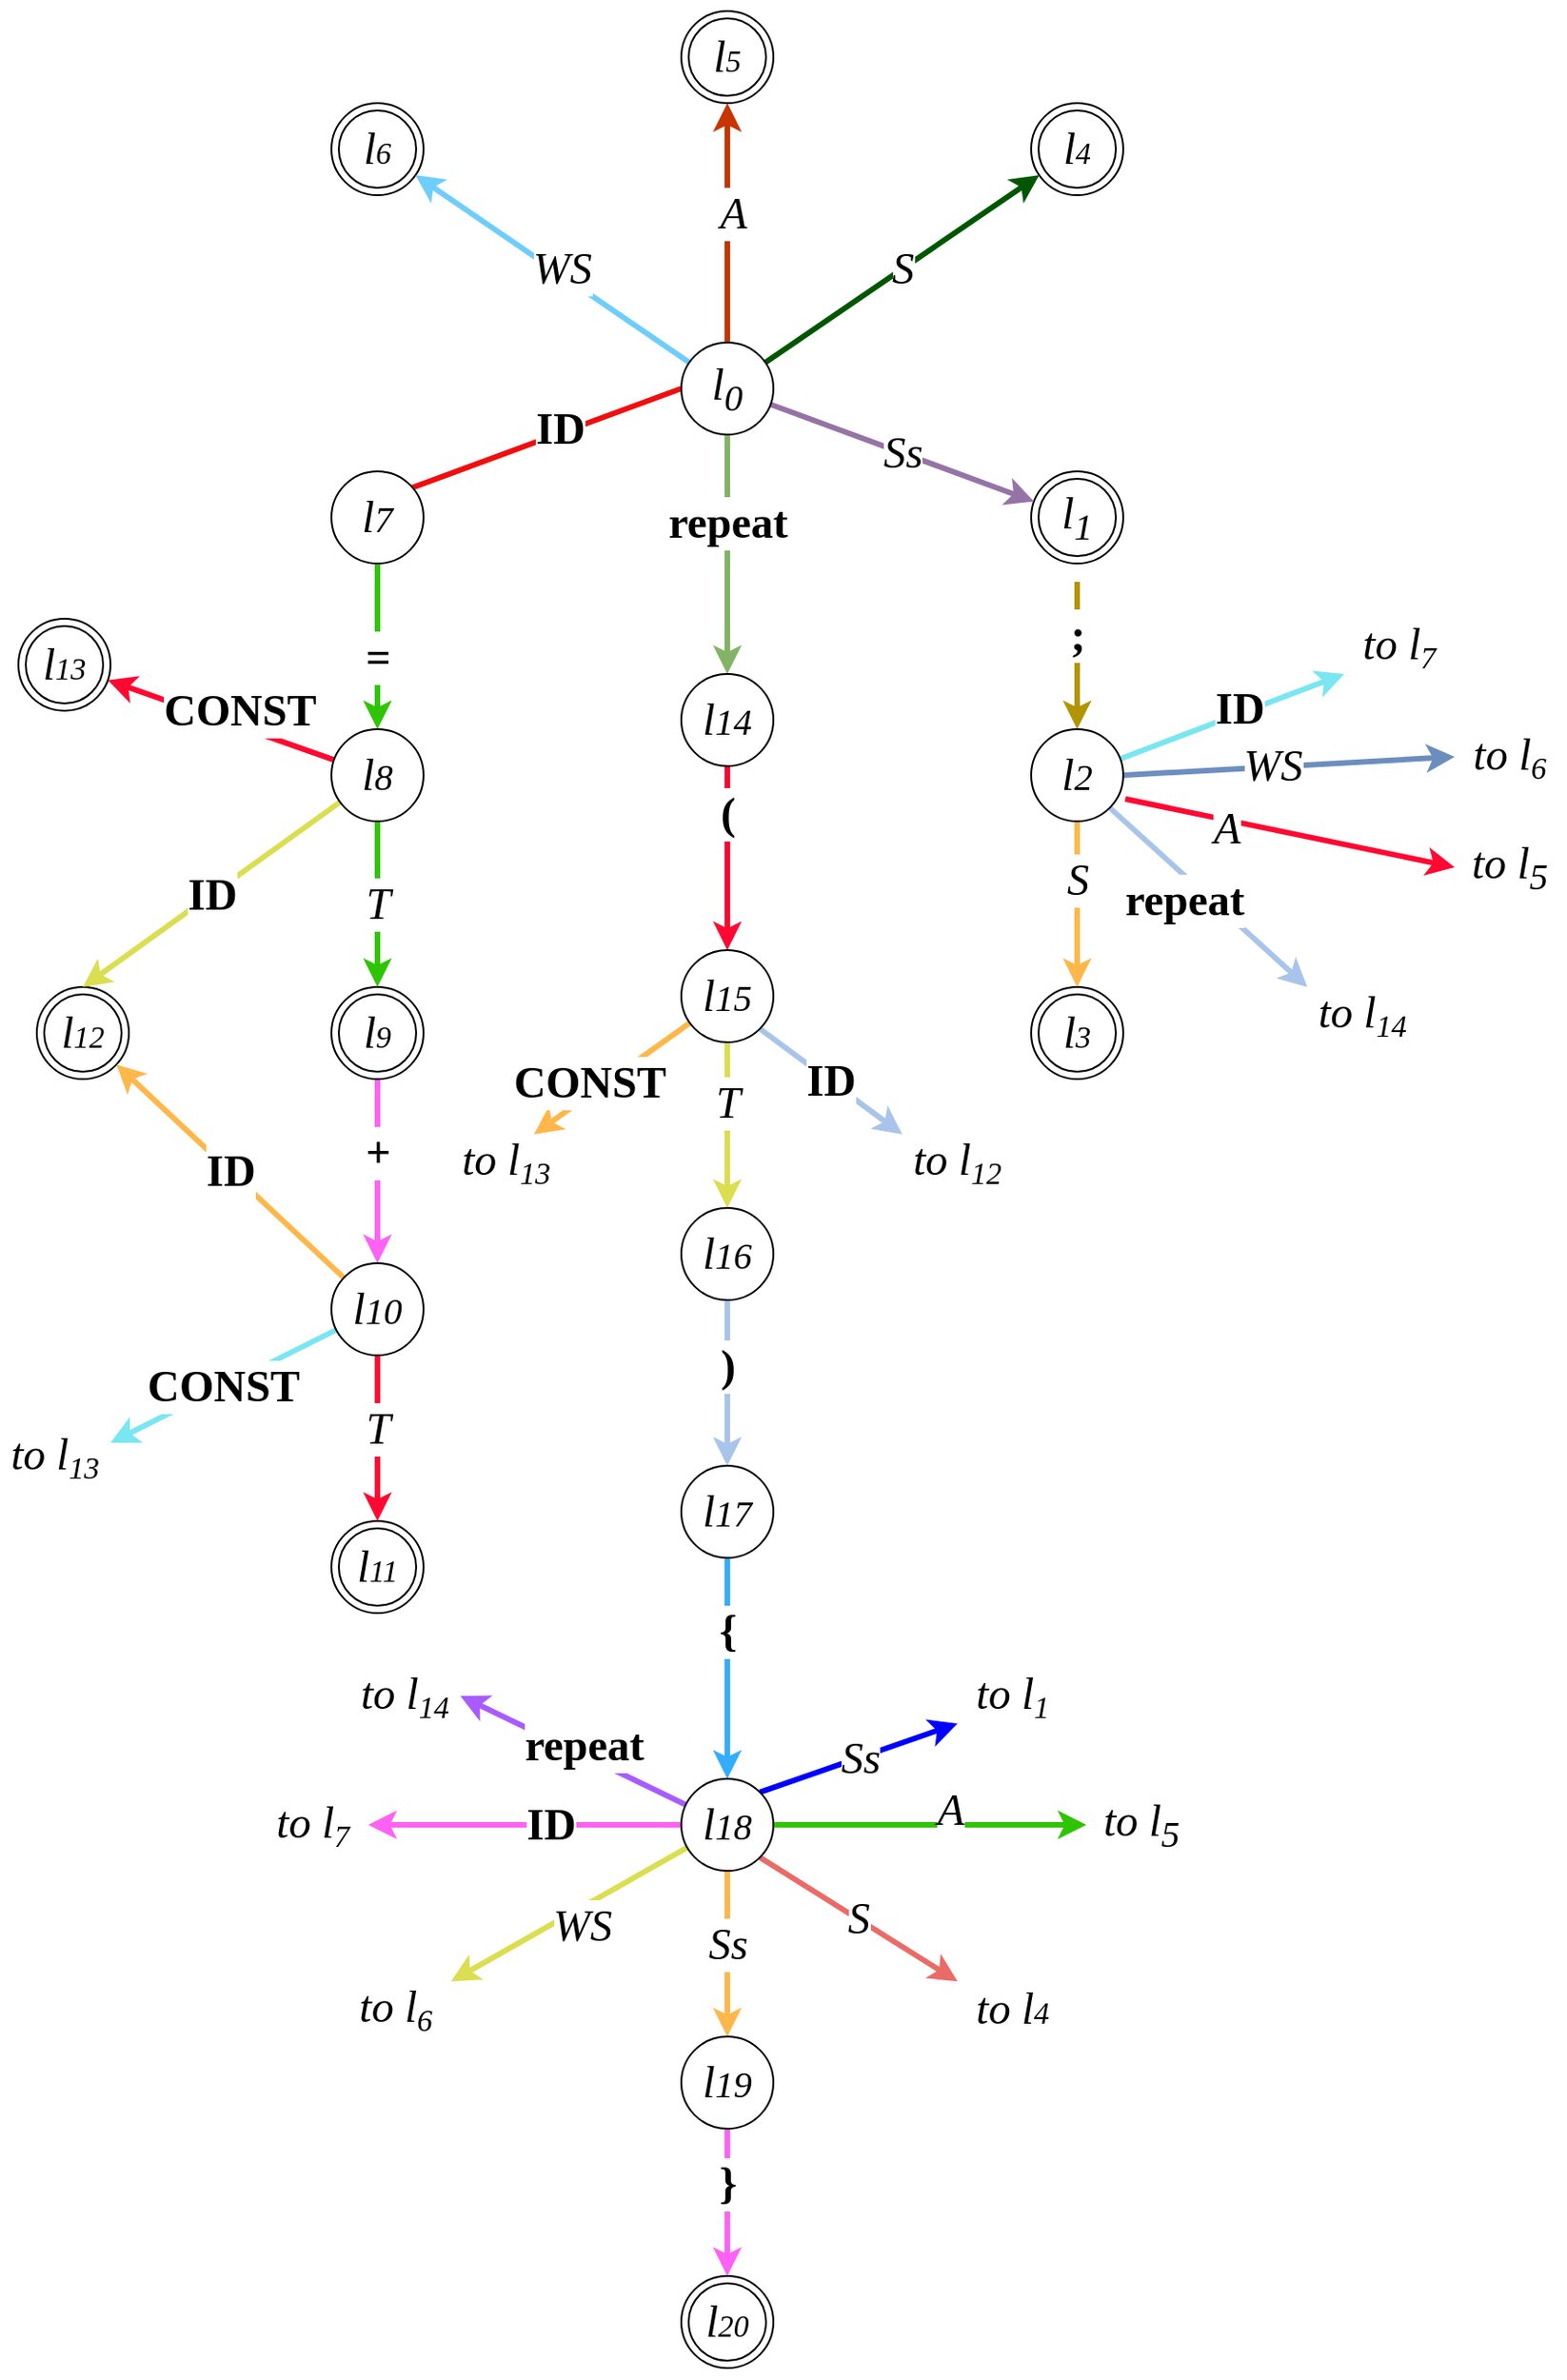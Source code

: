 <mxfile version="15.8.7" type="device"><diagram name="Page-1" id="2a216829-ef6e-dabb-86c1-c78162f3ba2b"><mxGraphModel dx="1102" dy="865" grid="1" gridSize="10" guides="1" tooltips="1" connect="1" arrows="1" fold="1" page="1" pageScale="1" pageWidth="3300" pageHeight="4681" background="none" math="0" shadow="0"><root><mxCell id="0"/><mxCell id="1" parent="0"/><mxCell id="V0KPTfRZTyDZr5wtNI3Q-46" value="&lt;b&gt;;&lt;/b&gt;" style="rounded=0;orthogonalLoop=1;jettySize=auto;html=1;entryDx=0;entryDy=0;fontFamily=Times New Roman;fontSize=24;elbow=vertical;orthogonal=1;fillColor=#e3c800;strokeColor=#B09500;strokeWidth=3;entryX=0.5;entryY=0;" parent="1" target="V0KPTfRZTyDZr5wtNI3Q-17" edge="1"><mxGeometry x="-0.25" relative="1" as="geometry"><mxPoint x="1165" y="340" as="sourcePoint"/><mxPoint y="-1" as="offset"/></mxGeometry></mxCell><mxCell id="V0KPTfRZTyDZr5wtNI3Q-1" value="&lt;h1&gt;&lt;i style=&quot;font-weight: normal&quot;&gt;&lt;font face=&quot;Times New Roman&quot;&gt;l&lt;sub&gt;1&lt;/sub&gt;&lt;/font&gt;&lt;/i&gt;&lt;/h1&gt;" style="ellipse;shape=doubleEllipse;whiteSpace=wrap;html=1;aspect=fixed;" parent="1" vertex="1"><mxGeometry x="1140" y="280" width="50" height="50" as="geometry"/></mxCell><mxCell id="V0KPTfRZTyDZr5wtNI3Q-6" value="&lt;h1&gt;&lt;i style=&quot;font-weight: normal&quot;&gt;&lt;font face=&quot;Times New Roman&quot;&gt;l&lt;span style=&quot;font-size: 16.667px&quot;&gt;20&lt;/span&gt;&lt;/font&gt;&lt;/i&gt;&lt;/h1&gt;" style="ellipse;shape=doubleEllipse;whiteSpace=wrap;html=1;aspect=fixed;" parent="1" vertex="1"><mxGeometry x="950" y="1260" width="50" height="50" as="geometry"/></mxCell><mxCell id="V0KPTfRZTyDZr5wtNI3Q-7" value="&lt;h1&gt;&lt;i style=&quot;font-weight: normal&quot;&gt;&lt;font face=&quot;Times New Roman&quot;&gt;l&lt;span style=&quot;font-size: 16.667px&quot;&gt;13&lt;/span&gt;&lt;/font&gt;&lt;/i&gt;&lt;/h1&gt;" style="ellipse;shape=doubleEllipse;whiteSpace=wrap;html=1;aspect=fixed;" parent="1" vertex="1"><mxGeometry x="590" y="360" width="50" height="50" as="geometry"/></mxCell><mxCell id="V0KPTfRZTyDZr5wtNI3Q-8" value="&lt;h1&gt;&lt;i style=&quot;font-weight: normal&quot;&gt;&lt;font face=&quot;Times New Roman&quot;&gt;l&lt;span style=&quot;font-size: 16.667px&quot;&gt;12&lt;/span&gt;&lt;/font&gt;&lt;/i&gt;&lt;/h1&gt;" style="ellipse;shape=doubleEllipse;whiteSpace=wrap;html=1;aspect=fixed;" parent="1" vertex="1"><mxGeometry x="600" y="560" width="50" height="50" as="geometry"/></mxCell><mxCell id="V0KPTfRZTyDZr5wtNI3Q-9" value="&lt;h1&gt;&lt;i style=&quot;font-weight: normal&quot;&gt;&lt;font face=&quot;Times New Roman&quot;&gt;l&lt;span style=&quot;font-size: 16.667px&quot;&gt;11&lt;/span&gt;&lt;/font&gt;&lt;/i&gt;&lt;/h1&gt;" style="ellipse;shape=doubleEllipse;whiteSpace=wrap;html=1;aspect=fixed;" parent="1" vertex="1"><mxGeometry x="760" y="850" width="50" height="50" as="geometry"/></mxCell><mxCell id="V0KPTfRZTyDZr5wtNI3Q-54" value="&lt;b&gt;+&lt;/b&gt;" style="orthogonalLoop=1;jettySize=auto;html=1;exitDx=0;exitDy=0;fontFamily=Times New Roman;fontSize=24;elbow=vertical;orthogonal=1;strokeColor=#FF61F4;strokeWidth=3;entryX=0.5;entryY=0;entryDx=0;entryDy=0;" parent="1" source="V0KPTfRZTyDZr5wtNI3Q-10" target="V0KPTfRZTyDZr5wtNI3Q-21" edge="1"><mxGeometry x="-0.2" relative="1" as="geometry"><mxPoint x="2125" y="820" as="targetPoint"/><mxPoint as="offset"/></mxGeometry></mxCell><mxCell id="V0KPTfRZTyDZr5wtNI3Q-10" value="&lt;h1&gt;&lt;i style=&quot;font-weight: normal&quot;&gt;&lt;font face=&quot;Times New Roman&quot;&gt;l&lt;span style=&quot;font-size: 16.667px&quot;&gt;9&lt;/span&gt;&lt;/font&gt;&lt;/i&gt;&lt;/h1&gt;" style="ellipse;shape=doubleEllipse;whiteSpace=wrap;html=1;aspect=fixed;" parent="1" vertex="1"><mxGeometry x="760" y="560" width="50" height="50" as="geometry"/></mxCell><mxCell id="V0KPTfRZTyDZr5wtNI3Q-11" value="&lt;h1&gt;&lt;i style=&quot;font-weight: normal&quot;&gt;&lt;font face=&quot;Times New Roman&quot;&gt;l&lt;span style=&quot;font-size: 16.667px&quot;&gt;6&lt;/span&gt;&lt;/font&gt;&lt;/i&gt;&lt;/h1&gt;" style="ellipse;shape=doubleEllipse;whiteSpace=wrap;html=1;aspect=fixed;" parent="1" vertex="1"><mxGeometry x="760" y="80" width="50" height="50" as="geometry"/></mxCell><mxCell id="V0KPTfRZTyDZr5wtNI3Q-12" value="&lt;h1&gt;&lt;i style=&quot;font-weight: normal&quot;&gt;&lt;font face=&quot;Times New Roman&quot;&gt;l&lt;span style=&quot;font-size: 16.667px&quot;&gt;5&lt;/span&gt;&lt;/font&gt;&lt;/i&gt;&lt;/h1&gt;" style="ellipse;shape=doubleEllipse;whiteSpace=wrap;html=1;aspect=fixed;" parent="1" vertex="1"><mxGeometry x="950" y="30" width="50" height="50" as="geometry"/></mxCell><mxCell id="V0KPTfRZTyDZr5wtNI3Q-13" value="&lt;h1&gt;&lt;i style=&quot;font-weight: normal&quot;&gt;&lt;font face=&quot;Times New Roman&quot;&gt;l&lt;span style=&quot;font-size: 16.667px&quot;&gt;4&lt;/span&gt;&lt;/font&gt;&lt;/i&gt;&lt;/h1&gt;" style="ellipse;shape=doubleEllipse;whiteSpace=wrap;html=1;aspect=fixed;" parent="1" vertex="1"><mxGeometry x="1140" y="80" width="50" height="50" as="geometry"/></mxCell><mxCell id="V0KPTfRZTyDZr5wtNI3Q-14" value="&lt;h1&gt;&lt;i style=&quot;font-weight: normal&quot;&gt;&lt;font face=&quot;Times New Roman&quot;&gt;l&lt;span style=&quot;font-size: 16.667px&quot;&gt;3&lt;/span&gt;&lt;/font&gt;&lt;/i&gt;&lt;/h1&gt;" style="ellipse;shape=doubleEllipse;whiteSpace=wrap;html=1;aspect=fixed;" parent="1" vertex="1"><mxGeometry x="1140" y="560" width="50" height="50" as="geometry"/></mxCell><mxCell id="V0KPTfRZTyDZr5wtNI3Q-45" value="&lt;i&gt;Ss&lt;/i&gt;" style="rounded=0;orthogonalLoop=1;jettySize=auto;html=1;exitDx=0;exitDy=0;entryDx=0;entryDy=0;fontFamily=Times New Roman;fontSize=24;elbow=vertical;orthogonal=1;strokeWidth=3;fillColor=#e1d5e7;strokeColor=#9673a6;" parent="1" source="V0KPTfRZTyDZr5wtNI3Q-16" target="V0KPTfRZTyDZr5wtNI3Q-1" edge="1"><mxGeometry relative="1" as="geometry"/></mxCell><mxCell id="V0KPTfRZTyDZr5wtNI3Q-48" value="&lt;i&gt;S&lt;/i&gt;" style="edgeStyle=orthogonalEdgeStyle;curved=1;rounded=0;orthogonalLoop=1;jettySize=auto;html=1;exitDx=0;exitDy=0;entryDx=0;entryDy=0;fontFamily=Times New Roman;fontSize=24;elbow=vertical;noEdgeStyle=1;orthogonal=1;fillColor=#008a00;strokeColor=#005700;strokeWidth=3;" parent="1" source="V0KPTfRZTyDZr5wtNI3Q-16" target="V0KPTfRZTyDZr5wtNI3Q-13" edge="1"><mxGeometry relative="1" as="geometry"/></mxCell><mxCell id="V0KPTfRZTyDZr5wtNI3Q-49" value="&lt;i&gt;A&lt;/i&gt;" style="edgeStyle=orthogonalEdgeStyle;curved=1;orthogonalLoop=1;jettySize=auto;html=1;exitDx=0;exitDy=0;entryDx=0;entryDy=0;entryPerimeter=0;fontFamily=Times New Roman;fontSize=24;elbow=vertical;noEdgeStyle=1;orthogonal=1;fillColor=#fa6800;strokeColor=#C73500;strokeWidth=3;" parent="1" source="V0KPTfRZTyDZr5wtNI3Q-16" target="V0KPTfRZTyDZr5wtNI3Q-12" edge="1"><mxGeometry x="0.08" y="-3" relative="1" as="geometry"><Array as="points"/><mxPoint as="offset"/></mxGeometry></mxCell><mxCell id="V0KPTfRZTyDZr5wtNI3Q-50" value="&lt;i&gt;WS&lt;/i&gt;" style="edgeStyle=orthogonalEdgeStyle;curved=1;orthogonalLoop=1;jettySize=auto;html=1;exitDx=0;exitDy=0;entryDx=0;entryDy=0;entryPerimeter=0;fontFamily=Times New Roman;fontSize=24;elbow=vertical;noEdgeStyle=1;orthogonal=1;fillColor=#cce5ff;strokeColor=#6FCDFC;strokeWidth=3;" parent="1" source="V0KPTfRZTyDZr5wtNI3Q-16" target="V0KPTfRZTyDZr5wtNI3Q-11" edge="1"><mxGeometry x="-0.053" y="-3" relative="1" as="geometry"><Array as="points"/><mxPoint as="offset"/></mxGeometry></mxCell><mxCell id="V0KPTfRZTyDZr5wtNI3Q-51" value="&lt;b&gt;ID&lt;/b&gt;" style="orthogonalLoop=1;jettySize=auto;html=1;entryDx=0;entryDy=0;fontFamily=Times New Roman;fontSize=24;elbow=vertical;orthogonal=1;fillColor=#6a00ff;strokeColor=#F00E0E;strokeWidth=3;entryX=0;entryY=0.5;exitX=0;exitY=0.5;exitDx=0;exitDy=0;" parent="1" source="V0KPTfRZTyDZr5wtNI3Q-16" target="V0KPTfRZTyDZr5wtNI3Q-18" edge="1"><mxGeometry x="-0.311" y="-2" relative="1" as="geometry"><mxPoint x="990" y="220" as="sourcePoint"/><mxPoint as="offset"/></mxGeometry></mxCell><mxCell id="V0KPTfRZTyDZr5wtNI3Q-52" value="&lt;b&gt;=&lt;/b&gt;" style="orthogonalLoop=1;jettySize=auto;html=1;entryDx=0;entryDy=0;fontFamily=Times New Roman;fontSize=24;elbow=vertical;orthogonal=1;strokeColor=#2FC402;strokeWidth=3;exitX=0.5;exitY=1;exitDx=0;exitDy=0;" parent="1" source="V0KPTfRZTyDZr5wtNI3Q-18" target="V0KPTfRZTyDZr5wtNI3Q-20" edge="1"><mxGeometry x="0.111" relative="1" as="geometry"><mxPoint y="1" as="offset"/></mxGeometry></mxCell><mxCell id="V0KPTfRZTyDZr5wtNI3Q-59" value="&lt;b&gt;repeat&lt;/b&gt;" style="orthogonalLoop=1;jettySize=auto;html=1;exitDx=0;exitDy=0;entryDx=0;entryDy=0;fontFamily=Times New Roman;fontSize=24;elbow=vertical;orthogonal=1;fillColor=#d5e8d4;strokeColor=#82b366;strokeWidth=3;" parent="1" source="V0KPTfRZTyDZr5wtNI3Q-16" target="V0KPTfRZTyDZr5wtNI3Q-22" edge="1"><mxGeometry x="-0.273" relative="1" as="geometry"><mxPoint as="offset"/></mxGeometry></mxCell><mxCell id="V0KPTfRZTyDZr5wtNI3Q-16" value="&lt;h1&gt;&lt;i style=&quot;font-weight: normal&quot;&gt;l&lt;sub&gt;0&lt;/sub&gt;&lt;/i&gt;&lt;/h1&gt;" style="ellipse;whiteSpace=wrap;html=1;aspect=fixed;fontFamily=Times New Roman;" parent="1" vertex="1"><mxGeometry x="950" y="210" width="50" height="50" as="geometry"/></mxCell><mxCell id="V0KPTfRZTyDZr5wtNI3Q-28" value="A" style="rounded=0;orthogonalLoop=1;jettySize=auto;html=1;exitDx=0;exitDy=0;fontFamily=Times New Roman;fontSize=24;fontStyle=2;elbow=vertical;movable=1;noJump=0;flowAnimation=0;ignoreEdge=0;orthogonal=1;strokeColor=#FF0831;strokeWidth=3;exitX=1.022;exitY=0.758;exitPerimeter=0;entryX=0;entryY=0.5;entryDx=0;entryDy=0;" parent="1" source="V0KPTfRZTyDZr5wtNI3Q-17" target="V0KPTfRZTyDZr5wtNI3Q-82" edge="1"><mxGeometry x="-0.37" y="-5" relative="1" as="geometry"><mxPoint x="1390" y="490" as="targetPoint"/><mxPoint as="offset"/></mxGeometry></mxCell><mxCell id="V0KPTfRZTyDZr5wtNI3Q-33" value="&lt;i&gt;WS&lt;/i&gt;" style="rounded=0;orthogonalLoop=1;jettySize=auto;html=1;exitDx=0;exitDy=0;fontFamily=Times New Roman;fontSize=24;elbow=vertical;orthogonal=1;fillColor=#dae8fc;strokeColor=#6c8ebf;strokeWidth=3;entryX=0;entryY=0.5;entryDx=0;entryDy=0;exitX=1;exitY=0.5;" parent="1" source="V0KPTfRZTyDZr5wtNI3Q-17" target="V0KPTfRZTyDZr5wtNI3Q-84" edge="1"><mxGeometry x="-0.098" relative="1" as="geometry"><mxPoint x="1390" y="435" as="targetPoint"/><mxPoint as="offset"/></mxGeometry></mxCell><mxCell id="V0KPTfRZTyDZr5wtNI3Q-34" value="&lt;b&gt;ID&lt;/b&gt;" style="rounded=0;orthogonalLoop=1;jettySize=auto;html=1;fontFamily=Times New Roman;fontSize=24;elbow=vertical;orthogonal=1;strokeColor=#79E6F2;strokeWidth=3;entryX=0;entryY=1;entryDx=0;entryDy=0;" parent="1" source="V0KPTfRZTyDZr5wtNI3Q-17" target="V0KPTfRZTyDZr5wtNI3Q-85" edge="1"><mxGeometry x="0.077" y="3" relative="1" as="geometry"><mxPoint x="1370" y="380" as="sourcePoint"/><mxPoint x="1310" y="360" as="targetPoint"/><mxPoint as="offset"/></mxGeometry></mxCell><mxCell id="V0KPTfRZTyDZr5wtNI3Q-43" value="&lt;b&gt;repeat&lt;/b&gt;" style="orthogonalLoop=1;jettySize=auto;html=1;exitDx=0;exitDy=0;fontFamily=Times New Roman;fontSize=24;elbow=vertical;targetPortConstraint=none;orthogonal=1;strokeColor=#A9C4EB;strokeWidth=3;exitX=1;exitY=1;entryX=0;entryY=0;entryDx=0;entryDy=0;" parent="1" source="V0KPTfRZTyDZr5wtNI3Q-17" target="V0KPTfRZTyDZr5wtNI3Q-86" edge="1"><mxGeometry x="-0.118" y="-10" relative="1" as="geometry"><mxPoint x="1310" y="560" as="targetPoint"/><mxPoint as="offset"/></mxGeometry></mxCell><mxCell id="V0KPTfRZTyDZr5wtNI3Q-47" value="&lt;i&gt;S&lt;/i&gt;" style="rounded=0;orthogonalLoop=1;jettySize=auto;html=1;fontFamily=Times New Roman;fontSize=24;elbow=vertical;orthogonal=1;strokeColor=#FFB74A;strokeWidth=3;" parent="1" source="V0KPTfRZTyDZr5wtNI3Q-17" target="V0KPTfRZTyDZr5wtNI3Q-14" edge="1"><mxGeometry x="-0.286" relative="1" as="geometry"><mxPoint as="offset"/></mxGeometry></mxCell><mxCell id="V0KPTfRZTyDZr5wtNI3Q-17" value="&lt;h1&gt;&lt;i style=&quot;font-weight: normal&quot;&gt;l&lt;span style=&quot;font-size: 20px&quot;&gt;2&lt;/span&gt;&lt;/i&gt;&lt;/h1&gt;" style="ellipse;whiteSpace=wrap;html=1;aspect=fixed;fontFamily=Times New Roman;" parent="1" vertex="1"><mxGeometry x="1140" y="420" width="50" height="50" as="geometry"/></mxCell><mxCell id="V0KPTfRZTyDZr5wtNI3Q-18" value="&lt;h1&gt;&lt;i style=&quot;font-weight: normal&quot;&gt;l&lt;span style=&quot;font-size: 20px&quot;&gt;7&lt;/span&gt;&lt;/i&gt;&lt;/h1&gt;" style="ellipse;whiteSpace=wrap;html=1;aspect=fixed;fontFamily=Times New Roman;" parent="1" vertex="1"><mxGeometry x="760" y="280" width="50" height="50" as="geometry"/></mxCell><mxCell id="V0KPTfRZTyDZr5wtNI3Q-53" value="&lt;i&gt;T&lt;/i&gt;" style="orthogonalLoop=1;jettySize=auto;html=1;exitDx=0;exitDy=0;entryDx=0;entryDy=0;fontFamily=Times New Roman;fontSize=24;elbow=vertical;orthogonal=1;strokeColor=#2FC402;strokeWidth=3;" parent="1" source="V0KPTfRZTyDZr5wtNI3Q-20" target="V0KPTfRZTyDZr5wtNI3Q-10" edge="1"><mxGeometry relative="1" as="geometry"/></mxCell><mxCell id="V0KPTfRZTyDZr5wtNI3Q-57" value="&lt;b&gt;ID&lt;/b&gt;" style="orthogonalLoop=1;jettySize=auto;html=1;exitDx=0;exitDy=0;fontFamily=Times New Roman;fontSize=24;elbow=vertical;orthogonal=1;strokeColor=#DADE50;strokeWidth=3;entryX=0.5;entryY=0;entryDx=0;entryDy=0;" parent="1" source="V0KPTfRZTyDZr5wtNI3Q-20" target="V0KPTfRZTyDZr5wtNI3Q-8" edge="1"><mxGeometry relative="1" as="geometry"><mxPoint x="620" y="380" as="targetPoint"/></mxGeometry></mxCell><mxCell id="V0KPTfRZTyDZr5wtNI3Q-58" value="&lt;b&gt;CONST&lt;/b&gt;" style="orthogonalLoop=1;jettySize=auto;html=1;exitDx=0;exitDy=0;entryDx=0;entryDy=0;entryPerimeter=0;fontFamily=Times New Roman;fontSize=24;elbow=vertical;orthogonal=1;strokeColor=#FF0831;strokeWidth=3;" parent="1" source="V0KPTfRZTyDZr5wtNI3Q-20" target="V0KPTfRZTyDZr5wtNI3Q-7" edge="1"><mxGeometry x="-0.119" y="-8" relative="1" as="geometry"><mxPoint as="offset"/></mxGeometry></mxCell><mxCell id="V0KPTfRZTyDZr5wtNI3Q-20" value="&lt;h1&gt;&lt;i style=&quot;font-weight: normal&quot;&gt;l&lt;span style=&quot;font-size: 20px&quot;&gt;8&lt;/span&gt;&lt;/i&gt;&lt;/h1&gt;" style="ellipse;whiteSpace=wrap;html=1;aspect=fixed;fontFamily=Times New Roman;" parent="1" vertex="1"><mxGeometry x="760" y="420" width="50" height="50" as="geometry"/></mxCell><mxCell id="V0KPTfRZTyDZr5wtNI3Q-38" value="&lt;span style=&quot;font-style: normal&quot;&gt;&lt;b&gt;ID&lt;/b&gt;&lt;/span&gt;" style="rounded=0;orthogonalLoop=1;jettySize=auto;html=1;exitDx=0;exitDy=0;entryDx=0;entryDy=0;fontFamily=Times New Roman;fontSize=24;elbow=vertical;fontStyle=2;orthogonal=1;strokeColor=#FFB74A;strokeWidth=3;" parent="1" source="V0KPTfRZTyDZr5wtNI3Q-21" target="V0KPTfRZTyDZr5wtNI3Q-8" edge="1"><mxGeometry relative="1" as="geometry"/></mxCell><mxCell id="V0KPTfRZTyDZr5wtNI3Q-42" value="&lt;b&gt;CONST&lt;/b&gt;" style="rounded=0;orthogonalLoop=1;jettySize=auto;html=1;exitDx=0;exitDy=0;fontFamily=Times New Roman;fontSize=24;elbow=vertical;orthogonal=1;strokeColor=#79E6F2;strokeWidth=3;entryX=1;entryY=0.25;entryDx=0;entryDy=0;" parent="1" source="V0KPTfRZTyDZr5wtNI3Q-21" target="V0KPTfRZTyDZr5wtNI3Q-94" edge="1"><mxGeometry relative="1" as="geometry"><mxPoint x="620" y="770" as="targetPoint"/></mxGeometry></mxCell><mxCell id="V0KPTfRZTyDZr5wtNI3Q-55" value="&lt;i&gt;T&lt;/i&gt;" style="orthogonalLoop=1;jettySize=auto;html=1;exitDx=0;exitDy=0;entryDx=0;entryDy=0;fontFamily=Times New Roman;fontSize=24;elbow=vertical;orthogonal=1;strokeColor=#FF0831;strokeWidth=3;" parent="1" source="V0KPTfRZTyDZr5wtNI3Q-21" target="V0KPTfRZTyDZr5wtNI3Q-9" edge="1"><mxGeometry x="-0.111" relative="1" as="geometry"><mxPoint as="offset"/></mxGeometry></mxCell><mxCell id="V0KPTfRZTyDZr5wtNI3Q-21" value="&lt;h1&gt;&lt;i style=&quot;font-weight: normal&quot;&gt;l&lt;span style=&quot;font-size: 20px&quot;&gt;10&lt;/span&gt;&lt;/i&gt;&lt;/h1&gt;" style="ellipse;whiteSpace=wrap;html=1;aspect=fixed;fontFamily=Times New Roman;" parent="1" vertex="1"><mxGeometry x="760" y="710" width="50" height="50" as="geometry"/></mxCell><mxCell id="V0KPTfRZTyDZr5wtNI3Q-60" value="&lt;b&gt;(&lt;/b&gt;" style="orthogonalLoop=1;jettySize=auto;html=1;exitDx=0;exitDy=0;entryDx=0;entryDy=0;fontFamily=Times New Roman;fontSize=24;elbow=vertical;orthogonal=1;strokeColor=#FF0831;strokeWidth=3;entryX=0.5;entryY=0;exitX=0.5;exitY=1;" parent="1" source="V0KPTfRZTyDZr5wtNI3Q-22" target="V0KPTfRZTyDZr5wtNI3Q-36" edge="1"><mxGeometry x="-0.455" relative="1" as="geometry"><mxPoint y="-1" as="offset"/></mxGeometry></mxCell><mxCell id="V0KPTfRZTyDZr5wtNI3Q-22" value="&lt;h1&gt;&lt;i style=&quot;font-weight: normal&quot;&gt;l&lt;span style=&quot;font-size: 20px&quot;&gt;14&lt;/span&gt;&lt;/i&gt;&lt;/h1&gt;" style="ellipse;whiteSpace=wrap;html=1;aspect=fixed;fontFamily=Times New Roman;" parent="1" vertex="1"><mxGeometry x="950" y="390" width="50" height="50" as="geometry"/></mxCell><mxCell id="V0KPTfRZTyDZr5wtNI3Q-62" value="&lt;b&gt;)&lt;/b&gt;" style="orthogonalLoop=1;jettySize=auto;html=1;exitDx=0;exitDy=0;entryDx=0;entryDy=0;fontFamily=Times New Roman;fontSize=24;elbow=vertical;orthogonal=1;strokeColor=#A9C4EB;strokeWidth=3;entryX=0.5;entryY=0;exitX=0.5;exitY=1;" parent="1" source="V0KPTfRZTyDZr5wtNI3Q-23" target="V0KPTfRZTyDZr5wtNI3Q-24" edge="1"><mxGeometry x="-0.2" relative="1" as="geometry"><mxPoint as="offset"/></mxGeometry></mxCell><mxCell id="V0KPTfRZTyDZr5wtNI3Q-23" value="&lt;h1&gt;&lt;i style=&quot;font-weight: normal&quot;&gt;l&lt;span style=&quot;font-size: 20px&quot;&gt;16&lt;/span&gt;&lt;/i&gt;&lt;/h1&gt;" style="ellipse;whiteSpace=wrap;html=1;aspect=fixed;fontFamily=Times New Roman;" parent="1" vertex="1"><mxGeometry x="950" y="680" width="50" height="50" as="geometry"/></mxCell><mxCell id="V0KPTfRZTyDZr5wtNI3Q-63" value="{" style="orthogonalLoop=1;jettySize=auto;html=1;exitDx=0;exitDy=0;entryDx=0;entryDy=0;fontFamily=Times New Roman;fontSize=24;elbow=vertical;fontStyle=1;orthogonal=1;entryX=0.5;entryY=0;strokeWidth=3;strokeColor=#33ADFF;" parent="1" source="V0KPTfRZTyDZr5wtNI3Q-24" target="V0KPTfRZTyDZr5wtNI3Q-25" edge="1"><mxGeometry x="-0.333" relative="1" as="geometry"><mxPoint as="offset"/></mxGeometry></mxCell><mxCell id="V0KPTfRZTyDZr5wtNI3Q-24" value="&lt;h1&gt;&lt;i style=&quot;font-weight: normal&quot;&gt;l&lt;span style=&quot;font-size: 20px&quot;&gt;17&lt;/span&gt;&lt;/i&gt;&lt;/h1&gt;" style="ellipse;whiteSpace=wrap;html=1;aspect=fixed;fontFamily=Times New Roman;" parent="1" vertex="1"><mxGeometry x="950" y="820" width="50" height="50" as="geometry"/></mxCell><mxCell id="V0KPTfRZTyDZr5wtNI3Q-30" value="A" style="rounded=0;orthogonalLoop=1;jettySize=auto;html=1;exitDx=0;exitDy=0;fontFamily=Times New Roman;fontSize=24;fontStyle=2;orthogonal=1;strokeColor=#2FC402;strokeWidth=3;entryX=0;entryY=0.5;entryDx=0;entryDy=0;exitX=1;exitY=0.5;" parent="1" source="V0KPTfRZTyDZr5wtNI3Q-25" target="V0KPTfRZTyDZr5wtNI3Q-88" edge="1"><mxGeometry x="0.123" y="8" relative="1" as="geometry"><mxPoint x="1150" y="1015" as="targetPoint"/><mxPoint as="offset"/></mxGeometry></mxCell><mxCell id="V0KPTfRZTyDZr5wtNI3Q-32" value="WS" style="rounded=0;orthogonalLoop=1;jettySize=auto;html=1;exitDx=0;exitDy=0;fontFamily=Times New Roman;fontSize=24;elbow=vertical;fontStyle=2;orthogonal=1;strokeColor=#DADE50;strokeWidth=3;entryX=1;entryY=0;entryDx=0;entryDy=0;" parent="1" source="V0KPTfRZTyDZr5wtNI3Q-25" target="V0KPTfRZTyDZr5wtNI3Q-89" edge="1"><mxGeometry x="-0.034" y="9" relative="1" as="geometry"><mxPoint x="1110" y="1090" as="targetPoint"/><mxPoint as="offset"/></mxGeometry></mxCell><mxCell id="V0KPTfRZTyDZr5wtNI3Q-35" value="&lt;b&gt;ID&lt;/b&gt;" style="rounded=0;orthogonalLoop=1;jettySize=auto;html=1;exitDx=0;exitDy=0;fontFamily=Times New Roman;fontSize=24;elbow=vertical;orthogonal=1;strokeColor=#FF61F4;strokeWidth=3;entryX=1;entryY=0.5;entryDx=0;entryDy=0;" parent="1" source="V0KPTfRZTyDZr5wtNI3Q-25" target="V0KPTfRZTyDZr5wtNI3Q-90" edge="1"><mxGeometry x="-0.163" relative="1" as="geometry"><mxPoint x="850" y="1100" as="targetPoint"/><mxPoint as="offset"/><Array as="points"><mxPoint x="940" y="1015"/></Array></mxGeometry></mxCell><mxCell id="V0KPTfRZTyDZr5wtNI3Q-64" value="&lt;i&gt;Ss&lt;/i&gt;" style="orthogonalLoop=1;jettySize=auto;html=1;exitDx=0;exitDy=0;fontFamily=Times New Roman;fontSize=24;elbow=vertical;orthogonal=1;strokeColor=#FFB74A;strokeWidth=3;entryX=0.5;entryY=0;entryDx=0;entryDy=0;" parent="1" source="V0KPTfRZTyDZr5wtNI3Q-25" target="V0KPTfRZTyDZr5wtNI3Q-26" edge="1"><mxGeometry x="-0.111" relative="1" as="geometry"><mxPoint as="offset"/></mxGeometry></mxCell><mxCell id="V0KPTfRZTyDZr5wtNI3Q-78" value="&lt;b&gt;repeat&lt;/b&gt;" style="orthogonalLoop=1;jettySize=auto;html=1;fontFamily=Times New Roman;fontSize=24;strokeColor=#A85CFF;strokeWidth=3;elbow=vertical;entryX=1;entryY=0.5;entryDx=0;entryDy=0;" parent="1" source="V0KPTfRZTyDZr5wtNI3Q-25" target="V0KPTfRZTyDZr5wtNI3Q-91" edge="1"><mxGeometry x="-0.062" y="-5" relative="1" as="geometry"><mxPoint x="1030.06" y="1074.94" as="sourcePoint"/><mxPoint x="790" y="1020" as="targetPoint"/><mxPoint as="offset"/></mxGeometry></mxCell><mxCell id="UY_P-542sCYZgjdCiLvX-2" value="&lt;font style=&quot;font-size: 24px&quot;&gt;&lt;i&gt;Ss&lt;/i&gt;&lt;/font&gt;" style="rounded=0;orthogonalLoop=1;jettySize=auto;html=1;exitX=1;exitY=0;exitDx=0;exitDy=0;fontFamily=Times New Roman;strokeColor=#0000FF;strokeWidth=3;entryX=0;entryY=1;entryDx=0;entryDy=0;" edge="1" parent="1" source="V0KPTfRZTyDZr5wtNI3Q-25" target="UY_P-542sCYZgjdCiLvX-1"><mxGeometry relative="1" as="geometry"><mxPoint x="1065.852" y="940" as="targetPoint"/></mxGeometry></mxCell><mxCell id="UY_P-542sCYZgjdCiLvX-5" value="&lt;i&gt;S&lt;/i&gt;" style="edgeStyle=none;rounded=0;orthogonalLoop=1;jettySize=auto;html=1;exitX=1;exitY=1;exitDx=0;exitDy=0;entryX=0;entryY=0;entryDx=0;entryDy=0;fontFamily=Times New Roman;fontSize=24;strokeWidth=3;strokeColor=#EA6B66;" edge="1" parent="1" source="V0KPTfRZTyDZr5wtNI3Q-25" target="UY_P-542sCYZgjdCiLvX-3"><mxGeometry relative="1" as="geometry"/></mxCell><mxCell id="V0KPTfRZTyDZr5wtNI3Q-25" value="&lt;h1&gt;&lt;i style=&quot;font-weight: normal&quot;&gt;l&lt;span style=&quot;font-size: 20px&quot;&gt;18&lt;/span&gt;&lt;/i&gt;&lt;/h1&gt;" style="ellipse;whiteSpace=wrap;html=1;aspect=fixed;fontFamily=Times New Roman;" parent="1" vertex="1"><mxGeometry x="950" y="990" width="50" height="50" as="geometry"/></mxCell><mxCell id="V0KPTfRZTyDZr5wtNI3Q-65" value="&lt;b&gt;}&lt;/b&gt;" style="orthogonalLoop=1;jettySize=auto;html=1;entryDx=0;entryDy=0;fontFamily=Times New Roman;fontSize=24;elbow=vertical;orthogonal=1;strokeColor=#FF61F4;strokeWidth=3;" parent="1" source="V0KPTfRZTyDZr5wtNI3Q-26" target="V0KPTfRZTyDZr5wtNI3Q-6" edge="1"><mxGeometry x="-0.25" relative="1" as="geometry"><mxPoint x="980" y="965" as="sourcePoint"/><mxPoint as="offset"/></mxGeometry></mxCell><mxCell id="V0KPTfRZTyDZr5wtNI3Q-26" value="&lt;h1&gt;&lt;i style=&quot;font-weight: normal&quot;&gt;l&lt;span style=&quot;font-size: 20px&quot;&gt;19&lt;/span&gt;&lt;/i&gt;&lt;/h1&gt;" style="ellipse;whiteSpace=wrap;html=1;aspect=fixed;fontFamily=Times New Roman;" parent="1" vertex="1"><mxGeometry x="950" y="1130" width="50" height="50" as="geometry"/></mxCell><mxCell id="V0KPTfRZTyDZr5wtNI3Q-39" value="&lt;b&gt;ID&lt;/b&gt;" style="rounded=0;orthogonalLoop=1;jettySize=auto;html=1;fontFamily=Times New Roman;fontSize=24;elbow=vertical;orthogonal=1;strokeColor=#A9C4EB;strokeWidth=3;exitX=1;exitY=1;exitDx=0;exitDy=0;" parent="1" source="V0KPTfRZTyDZr5wtNI3Q-36" target="V0KPTfRZTyDZr5wtNI3Q-92" edge="1"><mxGeometry relative="1" as="geometry"><mxPoint x="1110" y="520" as="targetPoint"/><mxPoint x="1000" y="580" as="sourcePoint"/></mxGeometry></mxCell><mxCell id="V0KPTfRZTyDZr5wtNI3Q-41" value="&lt;b&gt;CONST&lt;/b&gt;" style="rounded=0;orthogonalLoop=1;jettySize=auto;html=1;exitDx=0;exitDy=0;fontFamily=Times New Roman;fontSize=24;elbow=vertical;orthogonal=1;strokeColor=#FFB74A;strokeWidth=3;entryX=0.75;entryY=0;entryDx=0;entryDy=0;" parent="1" source="V0KPTfRZTyDZr5wtNI3Q-36" target="V0KPTfRZTyDZr5wtNI3Q-93" edge="1"><mxGeometry x="0.225" y="-5" relative="1" as="geometry"><mxPoint x="1095" y="500" as="targetPoint"/><mxPoint as="offset"/></mxGeometry></mxCell><mxCell id="V0KPTfRZTyDZr5wtNI3Q-61" value="&lt;i&gt;T&lt;/i&gt;" style="orthogonalLoop=1;jettySize=auto;html=1;exitDx=0;exitDy=0;entryDx=0;entryDy=0;fontFamily=Times New Roman;fontSize=24;elbow=vertical;orthogonal=1;strokeColor=#DADE50;strokeWidth=3;entryX=0.5;entryY=0;exitX=0.5;exitY=1;" parent="1" source="V0KPTfRZTyDZr5wtNI3Q-36" target="V0KPTfRZTyDZr5wtNI3Q-23" edge="1"><mxGeometry x="-0.25" relative="1" as="geometry"><mxPoint y="-1" as="offset"/><mxPoint x="955" y="690" as="targetPoint"/></mxGeometry></mxCell><mxCell id="V0KPTfRZTyDZr5wtNI3Q-36" value="&lt;h1&gt;&lt;i style=&quot;font-weight: normal&quot;&gt;l&lt;span style=&quot;font-size: 20px&quot;&gt;15&lt;/span&gt;&lt;/i&gt;&lt;/h1&gt;" style="ellipse;whiteSpace=wrap;html=1;aspect=fixed;fontFamily=Times New Roman;" parent="1" vertex="1"><mxGeometry x="950" y="540" width="50" height="50" as="geometry"/></mxCell><mxCell id="V0KPTfRZTyDZr5wtNI3Q-82" value="&lt;i&gt;to l&lt;sub&gt;5&lt;/sub&gt;&lt;/i&gt;" style="text;html=1;strokeColor=none;fillColor=none;align=center;verticalAlign=middle;whiteSpace=wrap;rounded=0;fontFamily=Times New Roman;fontSize=24;" parent="1" vertex="1"><mxGeometry x="1370" y="480" width="60" height="30" as="geometry"/></mxCell><mxCell id="V0KPTfRZTyDZr5wtNI3Q-84" value="&lt;i&gt;to l&lt;span style=&quot;font-size: 20px&quot;&gt;&lt;sub&gt;6&lt;/sub&gt;&lt;/span&gt;&lt;/i&gt;" style="text;html=1;strokeColor=none;fillColor=none;align=center;verticalAlign=middle;whiteSpace=wrap;rounded=0;fontFamily=Times New Roman;fontSize=24;" parent="1" vertex="1"><mxGeometry x="1370" y="420" width="60" height="30" as="geometry"/></mxCell><mxCell id="V0KPTfRZTyDZr5wtNI3Q-85" value="&lt;i&gt;to l&lt;span style=&quot;font-size: 20px&quot;&gt;&lt;sub&gt;7&lt;/sub&gt;&lt;/span&gt;&lt;/i&gt;" style="text;html=1;strokeColor=none;fillColor=none;align=center;verticalAlign=middle;whiteSpace=wrap;rounded=0;fontFamily=Times New Roman;fontSize=24;" parent="1" vertex="1"><mxGeometry x="1310" y="360" width="60" height="30" as="geometry"/></mxCell><mxCell id="V0KPTfRZTyDZr5wtNI3Q-86" value="&lt;i&gt;to l&lt;span style=&quot;font-size: 20px&quot;&gt;&lt;sub&gt;14&lt;/sub&gt;&lt;/span&gt;&lt;/i&gt;" style="text;html=1;strokeColor=none;fillColor=none;align=center;verticalAlign=middle;whiteSpace=wrap;rounded=0;fontFamily=Times New Roman;fontSize=24;" parent="1" vertex="1"><mxGeometry x="1290" y="560" width="60" height="30" as="geometry"/></mxCell><mxCell id="V0KPTfRZTyDZr5wtNI3Q-88" value="&lt;i&gt;to l&lt;sub&gt;5&lt;/sub&gt;&lt;/i&gt;" style="text;html=1;strokeColor=none;fillColor=none;align=center;verticalAlign=middle;whiteSpace=wrap;rounded=0;fontFamily=Times New Roman;fontSize=24;" parent="1" vertex="1"><mxGeometry x="1170" y="1000" width="60" height="30" as="geometry"/></mxCell><mxCell id="V0KPTfRZTyDZr5wtNI3Q-89" value="&lt;i&gt;to l&lt;span style=&quot;font-size: 20px&quot;&gt;&lt;sub&gt;6&lt;/sub&gt;&lt;/span&gt;&lt;/i&gt;" style="text;html=1;strokeColor=none;fillColor=none;align=center;verticalAlign=middle;whiteSpace=wrap;rounded=0;fontFamily=Times New Roman;fontSize=24;" parent="1" vertex="1"><mxGeometry x="765" y="1100" width="60" height="30" as="geometry"/></mxCell><mxCell id="V0KPTfRZTyDZr5wtNI3Q-90" value="&lt;i&gt;to l&lt;span style=&quot;font-size: 20px&quot;&gt;&lt;sub&gt;7&lt;/sub&gt;&lt;/span&gt;&lt;/i&gt;" style="text;html=1;strokeColor=none;fillColor=none;align=center;verticalAlign=middle;whiteSpace=wrap;rounded=0;fontFamily=Times New Roman;fontSize=24;" parent="1" vertex="1"><mxGeometry x="720" y="1000" width="60" height="30" as="geometry"/></mxCell><mxCell id="V0KPTfRZTyDZr5wtNI3Q-91" value="&lt;i&gt;to l&lt;span style=&quot;font-size: 20px&quot;&gt;&lt;sub&gt;14&lt;/sub&gt;&lt;/span&gt;&lt;/i&gt;" style="text;html=1;strokeColor=none;fillColor=none;align=center;verticalAlign=middle;whiteSpace=wrap;rounded=0;fontFamily=Times New Roman;fontSize=24;" parent="1" vertex="1"><mxGeometry x="770" y="930" width="60" height="30" as="geometry"/></mxCell><mxCell id="V0KPTfRZTyDZr5wtNI3Q-92" value="&lt;i&gt;to l&lt;span style=&quot;font-size: 20px&quot;&gt;&lt;sub&gt;12&lt;/sub&gt;&lt;/span&gt;&lt;/i&gt;" style="text;html=1;strokeColor=none;fillColor=none;align=center;verticalAlign=middle;whiteSpace=wrap;rounded=0;fontFamily=Times New Roman;fontSize=24;" parent="1" vertex="1"><mxGeometry x="1070" y="640" width="60" height="30" as="geometry"/></mxCell><mxCell id="V0KPTfRZTyDZr5wtNI3Q-93" value="&lt;i&gt;to l&lt;span style=&quot;font-size: 20px&quot;&gt;&lt;sub&gt;13&lt;br&gt;&lt;/sub&gt;&lt;/span&gt;&lt;/i&gt;" style="text;html=1;strokeColor=none;fillColor=none;align=center;verticalAlign=middle;whiteSpace=wrap;rounded=0;fontFamily=Times New Roman;fontSize=24;" parent="1" vertex="1"><mxGeometry x="825" y="640" width="60" height="30" as="geometry"/></mxCell><mxCell id="V0KPTfRZTyDZr5wtNI3Q-94" value="&lt;i&gt;to l&lt;span style=&quot;font-size: 20px&quot;&gt;&lt;sub&gt;13&lt;br&gt;&lt;/sub&gt;&lt;/span&gt;&lt;/i&gt;" style="text;html=1;strokeColor=none;fillColor=none;align=center;verticalAlign=middle;whiteSpace=wrap;rounded=0;fontFamily=Times New Roman;fontSize=24;" parent="1" vertex="1"><mxGeometry x="580" y="800" width="60" height="30" as="geometry"/></mxCell><mxCell id="UY_P-542sCYZgjdCiLvX-1" value="&lt;i&gt;to l&lt;span style=&quot;font-size: 20px&quot;&gt;&lt;sub&gt;1&lt;/sub&gt;&lt;/span&gt;&lt;/i&gt;" style="text;html=1;strokeColor=none;fillColor=none;align=center;verticalAlign=middle;whiteSpace=wrap;rounded=0;fontFamily=Times New Roman;fontSize=24;" vertex="1" parent="1"><mxGeometry x="1100" y="930" width="60" height="30" as="geometry"/></mxCell><mxCell id="UY_P-542sCYZgjdCiLvX-3" value="&lt;i&gt;to l&lt;span style=&quot;font-size: 16.667px&quot;&gt;4&lt;/span&gt;&lt;/i&gt;" style="text;html=1;strokeColor=none;fillColor=none;align=center;verticalAlign=middle;whiteSpace=wrap;rounded=0;fontFamily=Times New Roman;fontSize=24;" vertex="1" parent="1"><mxGeometry x="1100" y="1100" width="60" height="30" as="geometry"/></mxCell></root></mxGraphModel></diagram></mxfile>